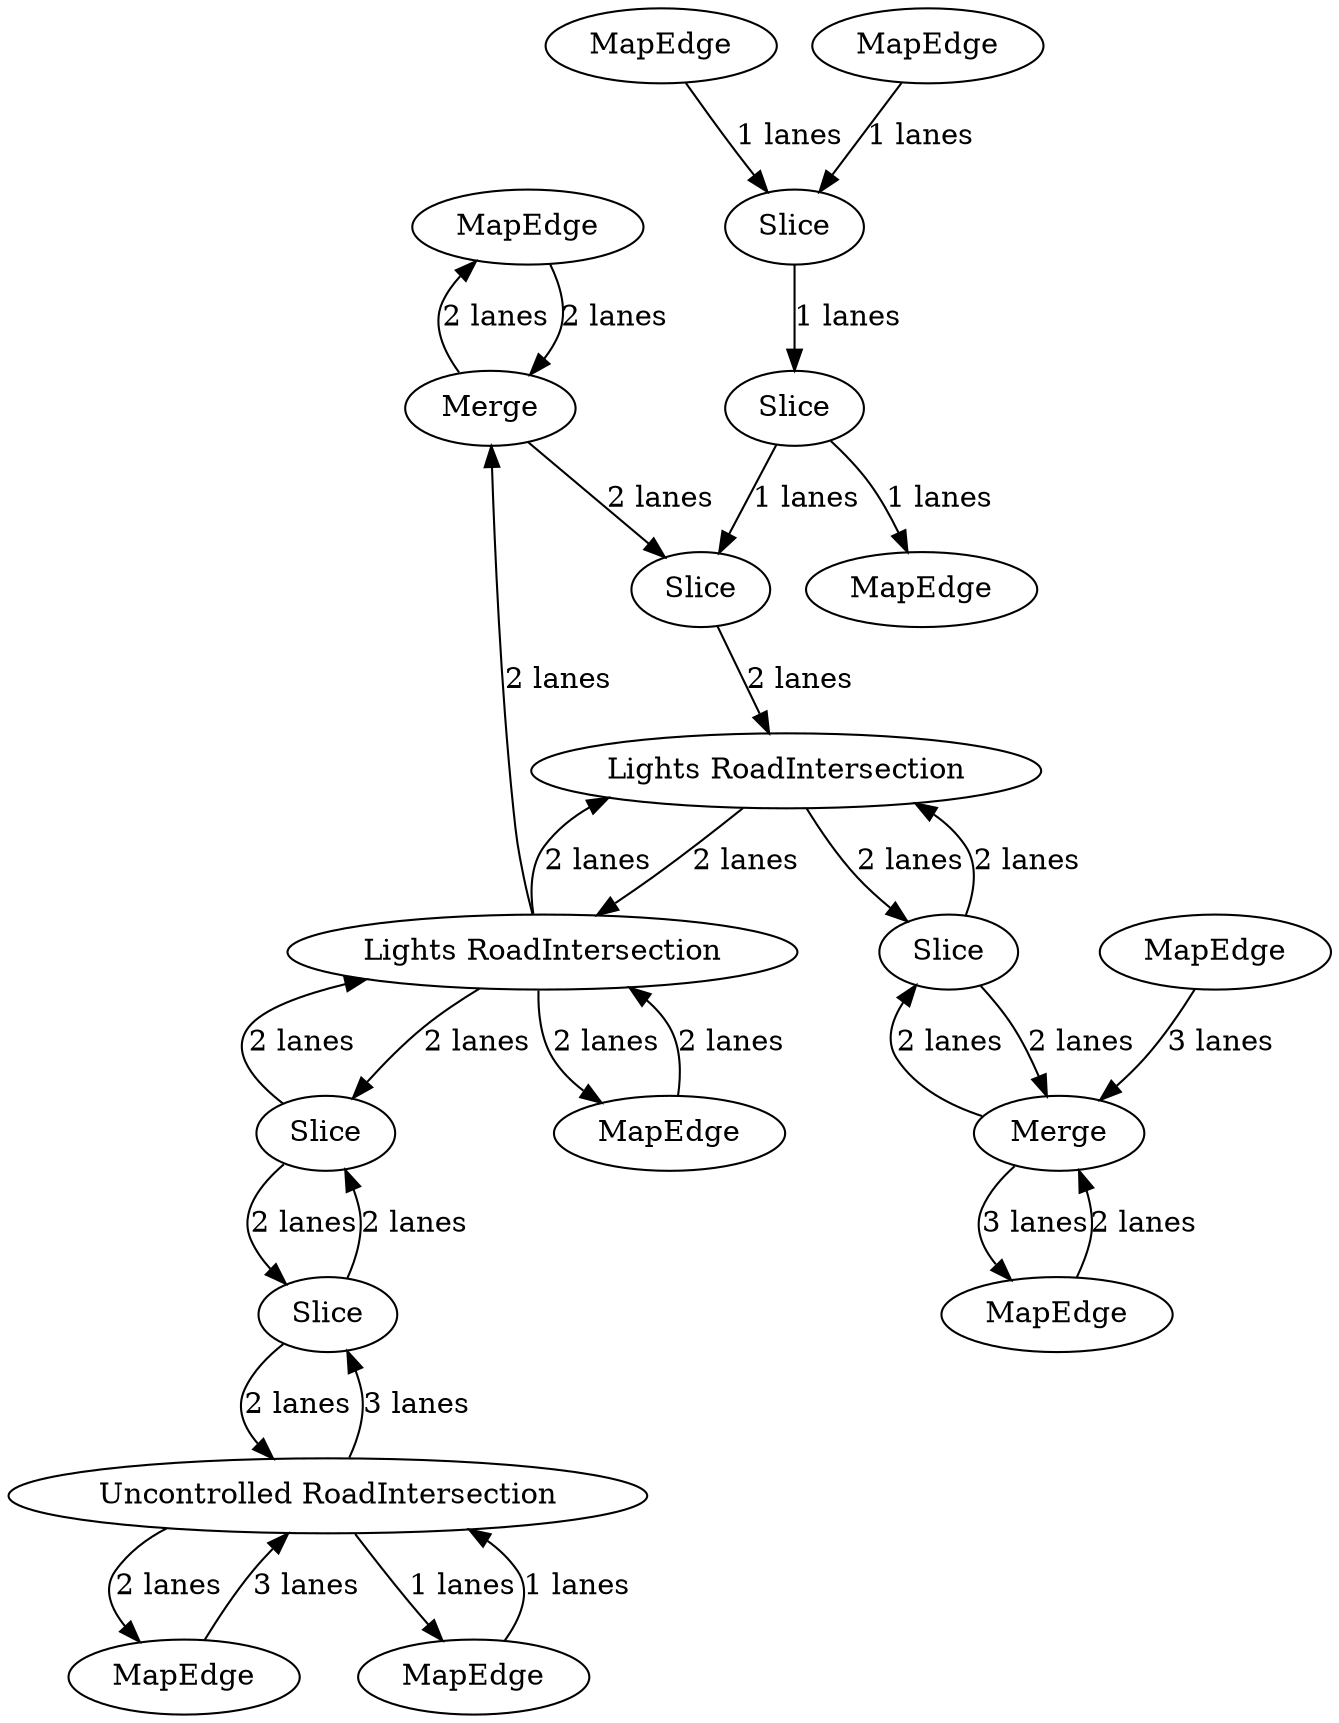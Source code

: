 digraph {
    0 [ label = "MapEdge" ]
    1 [ label = "MapEdge" ]
    2 [ label = "MapEdge" ]
    3 [ label = "MapEdge" ]
    4 [ label = "MapEdge" ]
    5 [ label = "Uncontrolled RoadIntersection" ]
    6 [ label = "Slice" ]
    7 [ label = "Merge" ]
    8 [ label = "Slice" ]
    9 [ label = "Lights RoadIntersection" ]
    10 [ label = "Slice" ]
    11 [ label = "Lights RoadIntersection" ]
    12 [ label = "Slice" ]
    13 [ label = "Slice" ]
    14 [ label = "Slice" ]
    15 [ label = "MapEdge" ]
    16 [ label = "Merge" ]
    17 [ label = "MapEdge" ]
    18 [ label = "MapEdge" ]
    19 [ label = "MapEdge" ]
    0 -> 7 [ label = "2 lanes" ]
    7 -> 0 [ label = "2 lanes" ]
    2 -> 9 [ label = "2 lanes" ]
    9 -> 2 [ label = "2 lanes" ]
    15 -> 16 [ label = "3 lanes" ]
    18 -> 14 [ label = "1 lanes" ]
    14 -> 12 [ label = "1 lanes" ]
    12 -> 19 [ label = "1 lanes" ]
    3 -> 14 [ label = "1 lanes" ]
    8 -> 6 [ label = "2 lanes" ]
    6 -> 8 [ label = "2 lanes" ]
    8 -> 9 [ label = "2 lanes" ]
    9 -> 8 [ label = "2 lanes" ]
    1 -> 5 [ label = "3 lanes" ]
    5 -> 1 [ label = "2 lanes" ]
    5 -> 6 [ label = "3 lanes" ]
    6 -> 5 [ label = "2 lanes" ]
    11 -> 13 [ label = "2 lanes" ]
    13 -> 11 [ label = "2 lanes" ]
    9 -> 11 [ label = "2 lanes" ]
    11 -> 9 [ label = "2 lanes" ]
    7 -> 10 [ label = "2 lanes" ]
    9 -> 7 [ label = "2 lanes" ]
    5 -> 4 [ label = "1 lanes" ]
    4 -> 5 [ label = "1 lanes" ]
    10 -> 11 [ label = "2 lanes" ]
    13 -> 16 [ label = "2 lanes" ]
    16 -> 13 [ label = "2 lanes" ]
    16 -> 17 [ label = "3 lanes" ]
    17 -> 16 [ label = "2 lanes" ]
    12 -> 10 [ label = "1 lanes" ]
}
